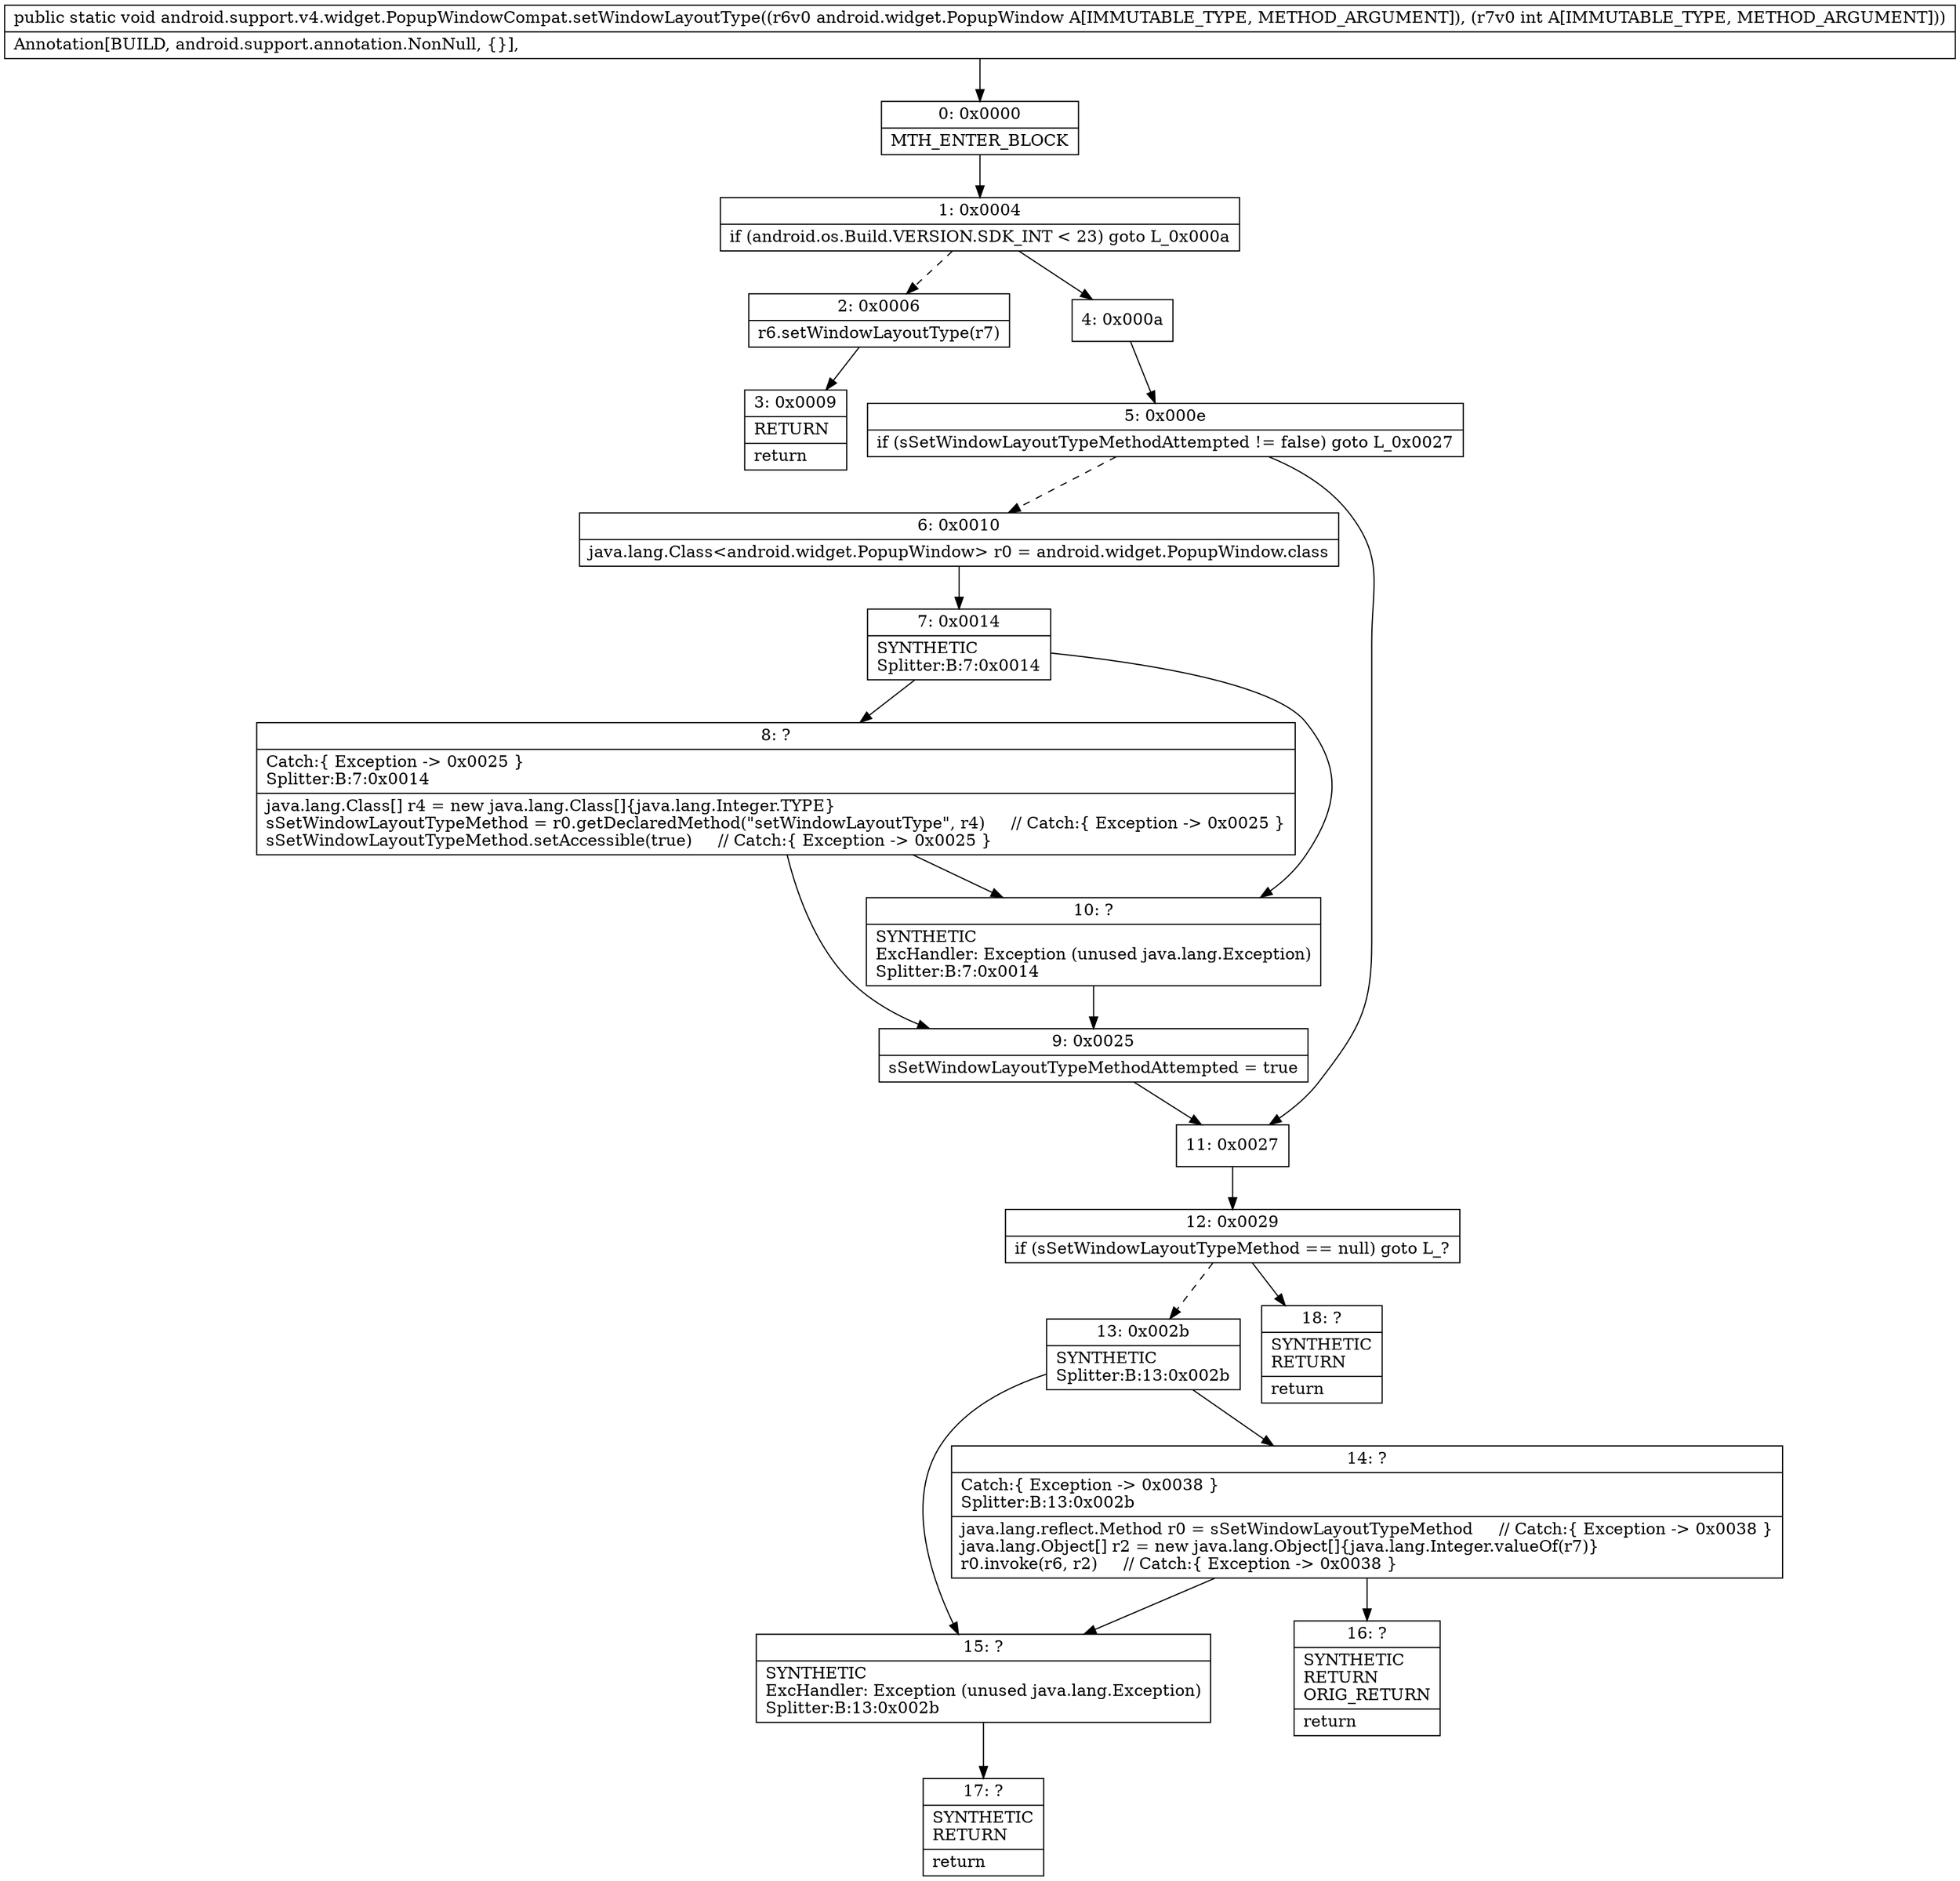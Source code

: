 digraph "CFG forandroid.support.v4.widget.PopupWindowCompat.setWindowLayoutType(Landroid\/widget\/PopupWindow;I)V" {
Node_0 [shape=record,label="{0\:\ 0x0000|MTH_ENTER_BLOCK\l}"];
Node_1 [shape=record,label="{1\:\ 0x0004|if (android.os.Build.VERSION.SDK_INT \< 23) goto L_0x000a\l}"];
Node_2 [shape=record,label="{2\:\ 0x0006|r6.setWindowLayoutType(r7)\l}"];
Node_3 [shape=record,label="{3\:\ 0x0009|RETURN\l|return\l}"];
Node_4 [shape=record,label="{4\:\ 0x000a}"];
Node_5 [shape=record,label="{5\:\ 0x000e|if (sSetWindowLayoutTypeMethodAttempted != false) goto L_0x0027\l}"];
Node_6 [shape=record,label="{6\:\ 0x0010|java.lang.Class\<android.widget.PopupWindow\> r0 = android.widget.PopupWindow.class\l}"];
Node_7 [shape=record,label="{7\:\ 0x0014|SYNTHETIC\lSplitter:B:7:0x0014\l}"];
Node_8 [shape=record,label="{8\:\ ?|Catch:\{ Exception \-\> 0x0025 \}\lSplitter:B:7:0x0014\l|java.lang.Class[] r4 = new java.lang.Class[]\{java.lang.Integer.TYPE\}\lsSetWindowLayoutTypeMethod = r0.getDeclaredMethod(\"setWindowLayoutType\", r4)     \/\/ Catch:\{ Exception \-\> 0x0025 \}\lsSetWindowLayoutTypeMethod.setAccessible(true)     \/\/ Catch:\{ Exception \-\> 0x0025 \}\l}"];
Node_9 [shape=record,label="{9\:\ 0x0025|sSetWindowLayoutTypeMethodAttempted = true\l}"];
Node_10 [shape=record,label="{10\:\ ?|SYNTHETIC\lExcHandler: Exception (unused java.lang.Exception)\lSplitter:B:7:0x0014\l}"];
Node_11 [shape=record,label="{11\:\ 0x0027}"];
Node_12 [shape=record,label="{12\:\ 0x0029|if (sSetWindowLayoutTypeMethod == null) goto L_?\l}"];
Node_13 [shape=record,label="{13\:\ 0x002b|SYNTHETIC\lSplitter:B:13:0x002b\l}"];
Node_14 [shape=record,label="{14\:\ ?|Catch:\{ Exception \-\> 0x0038 \}\lSplitter:B:13:0x002b\l|java.lang.reflect.Method r0 = sSetWindowLayoutTypeMethod     \/\/ Catch:\{ Exception \-\> 0x0038 \}\ljava.lang.Object[] r2 = new java.lang.Object[]\{java.lang.Integer.valueOf(r7)\}\lr0.invoke(r6, r2)     \/\/ Catch:\{ Exception \-\> 0x0038 \}\l}"];
Node_15 [shape=record,label="{15\:\ ?|SYNTHETIC\lExcHandler: Exception (unused java.lang.Exception)\lSplitter:B:13:0x002b\l}"];
Node_16 [shape=record,label="{16\:\ ?|SYNTHETIC\lRETURN\lORIG_RETURN\l|return\l}"];
Node_17 [shape=record,label="{17\:\ ?|SYNTHETIC\lRETURN\l|return\l}"];
Node_18 [shape=record,label="{18\:\ ?|SYNTHETIC\lRETURN\l|return\l}"];
MethodNode[shape=record,label="{public static void android.support.v4.widget.PopupWindowCompat.setWindowLayoutType((r6v0 android.widget.PopupWindow A[IMMUTABLE_TYPE, METHOD_ARGUMENT]), (r7v0 int A[IMMUTABLE_TYPE, METHOD_ARGUMENT]))  | Annotation[BUILD, android.support.annotation.NonNull, \{\}], \l}"];
MethodNode -> Node_0;
Node_0 -> Node_1;
Node_1 -> Node_2[style=dashed];
Node_1 -> Node_4;
Node_2 -> Node_3;
Node_4 -> Node_5;
Node_5 -> Node_6[style=dashed];
Node_5 -> Node_11;
Node_6 -> Node_7;
Node_7 -> Node_8;
Node_7 -> Node_10;
Node_8 -> Node_9;
Node_8 -> Node_10;
Node_9 -> Node_11;
Node_10 -> Node_9;
Node_11 -> Node_12;
Node_12 -> Node_13[style=dashed];
Node_12 -> Node_18;
Node_13 -> Node_14;
Node_13 -> Node_15;
Node_14 -> Node_15;
Node_14 -> Node_16;
Node_15 -> Node_17;
}

